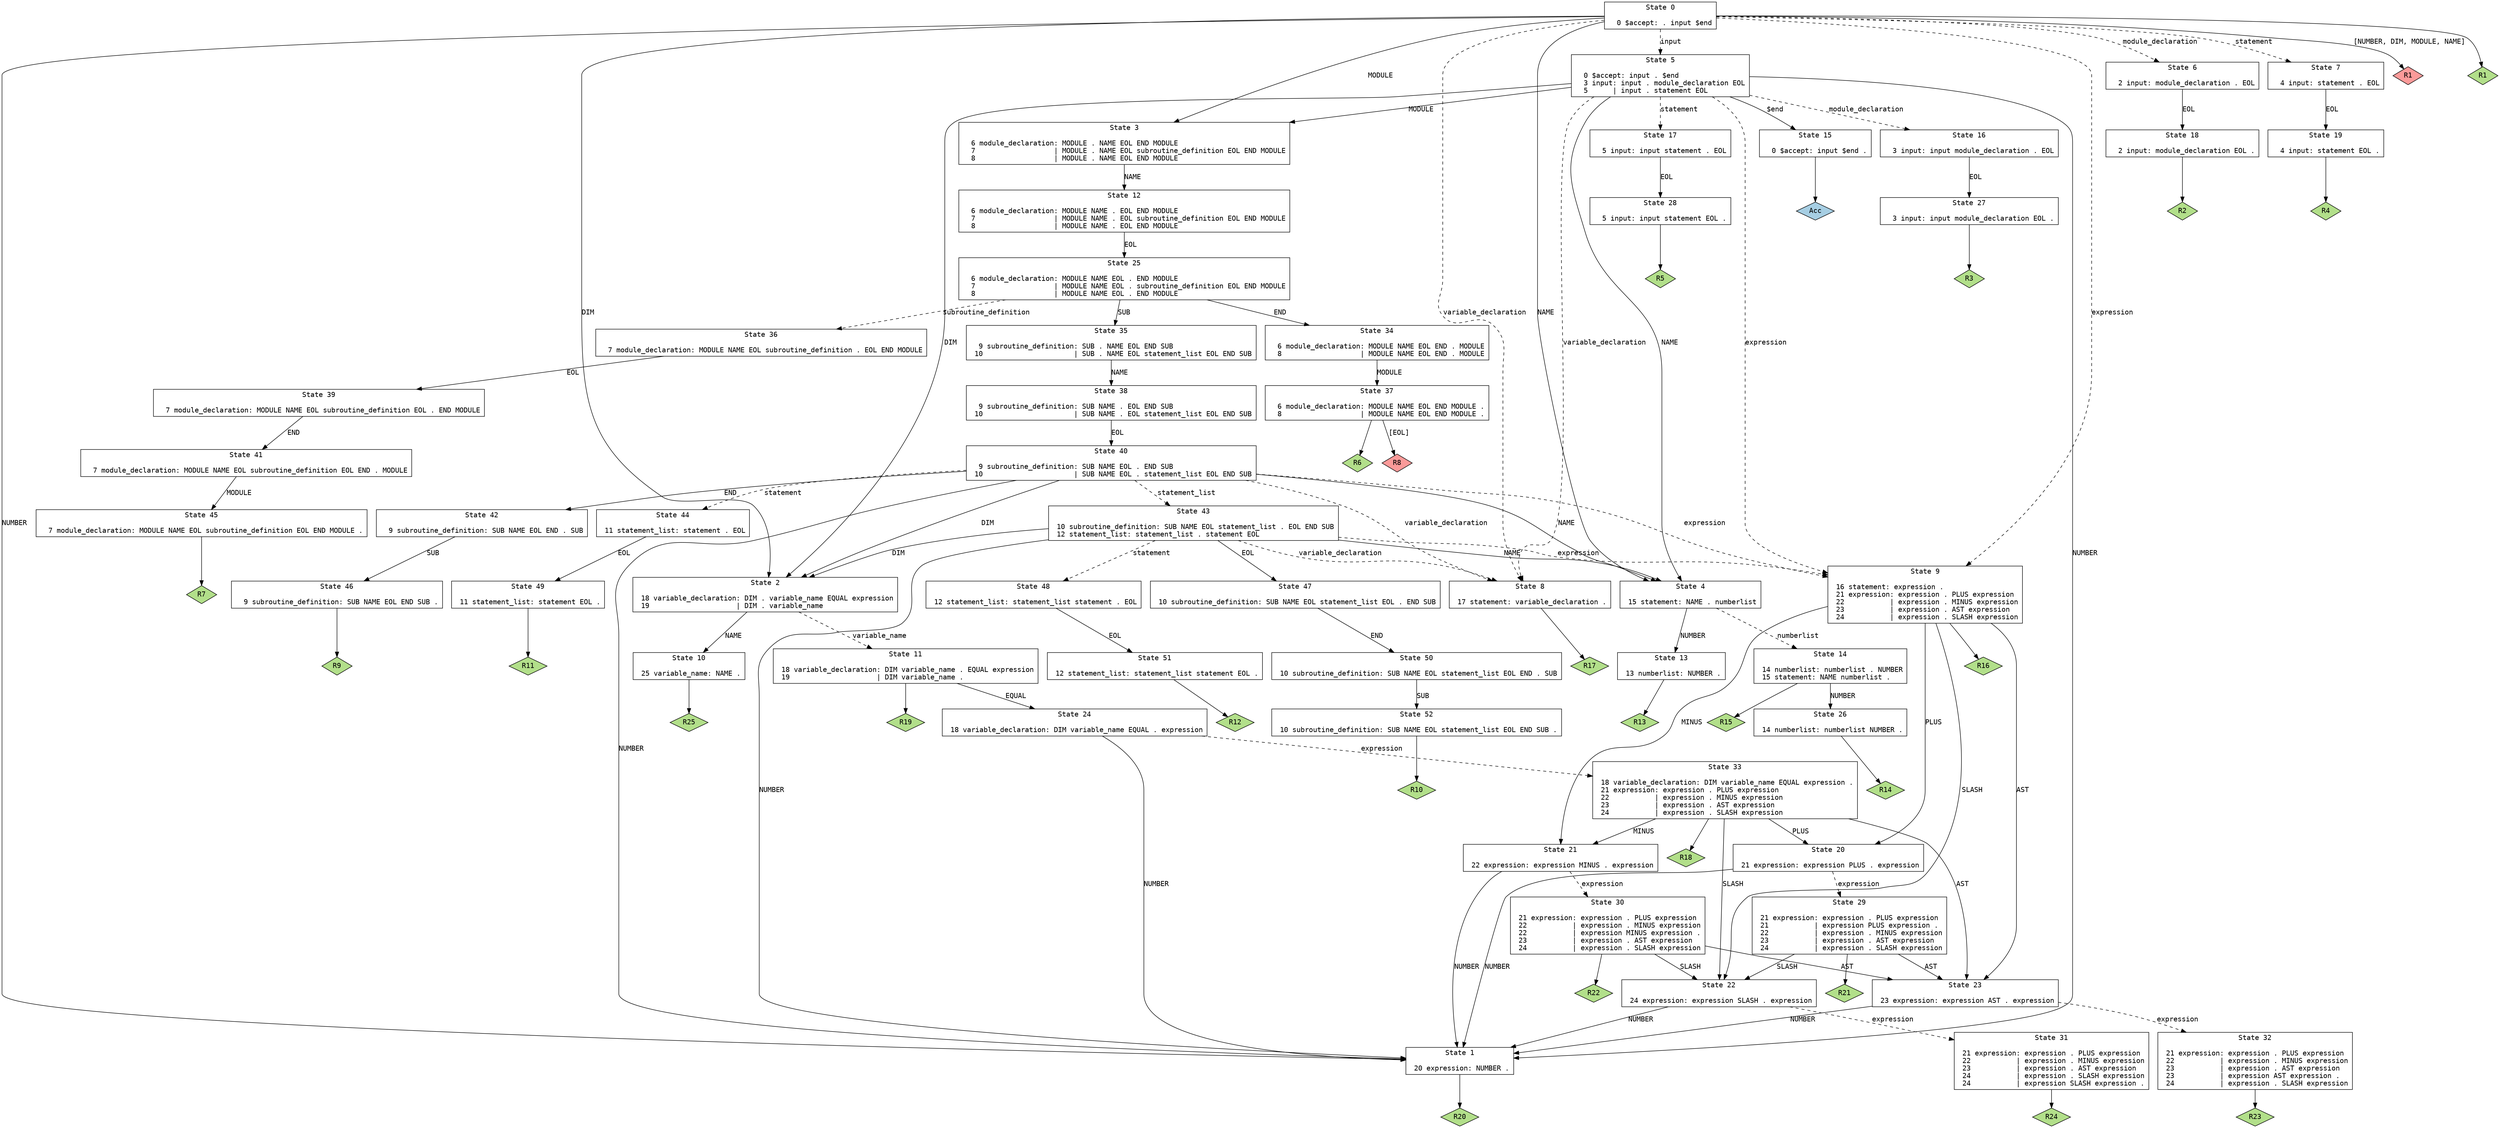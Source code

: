// Generated by bison.
// Report bugs to <http://sourceforge.net/p/winflexbison/tickets>.
// Home page: <http://sourceforge.net/projects/winflexbison/>.

digraph "vba2psm.y"
{
  node [fontname = courier, shape = box, colorscheme = paired6]
  edge [fontname = courier]

  0 [label="State 0\n\l  0 $accept: . input $end\l"]
  0 -> 1 [style=solid label="NUMBER"]
  0 -> 2 [style=solid label="DIM"]
  0 -> 3 [style=solid label="MODULE"]
  0 -> 4 [style=solid label="NAME"]
  0 -> 5 [style=dashed label="input"]
  0 -> 6 [style=dashed label="module_declaration"]
  0 -> 7 [style=dashed label="statement"]
  0 -> 8 [style=dashed label="variable_declaration"]
  0 -> 9 [style=dashed label="expression"]
  0 -> "0R1d" [label="[NUMBER, DIM, MODULE, NAME]", style=solid]
 "0R1d" [label="R1", fillcolor=5, shape=diamond, style=filled]
  0 -> "0R1" [style=solid]
 "0R1" [label="R1", fillcolor=3, shape=diamond, style=filled]
  1 [label="State 1\n\l 20 expression: NUMBER .\l"]
  1 -> "1R20" [style=solid]
 "1R20" [label="R20", fillcolor=3, shape=diamond, style=filled]
  2 [label="State 2\n\l 18 variable_declaration: DIM . variable_name EQUAL expression\l 19                     | DIM . variable_name\l"]
  2 -> 10 [style=solid label="NAME"]
  2 -> 11 [style=dashed label="variable_name"]
  3 [label="State 3\n\l  6 module_declaration: MODULE . NAME EOL END MODULE\l  7                   | MODULE . NAME EOL subroutine_definition EOL END MODULE\l  8                   | MODULE . NAME EOL END MODULE\l"]
  3 -> 12 [style=solid label="NAME"]
  4 [label="State 4\n\l 15 statement: NAME . numberlist\l"]
  4 -> 13 [style=solid label="NUMBER"]
  4 -> 14 [style=dashed label="numberlist"]
  5 [label="State 5\n\l  0 $accept: input . $end\l  3 input: input . module_declaration EOL\l  5      | input . statement EOL\l"]
  5 -> 15 [style=solid label="$end"]
  5 -> 1 [style=solid label="NUMBER"]
  5 -> 2 [style=solid label="DIM"]
  5 -> 3 [style=solid label="MODULE"]
  5 -> 4 [style=solid label="NAME"]
  5 -> 16 [style=dashed label="module_declaration"]
  5 -> 17 [style=dashed label="statement"]
  5 -> 8 [style=dashed label="variable_declaration"]
  5 -> 9 [style=dashed label="expression"]
  6 [label="State 6\n\l  2 input: module_declaration . EOL\l"]
  6 -> 18 [style=solid label="EOL"]
  7 [label="State 7\n\l  4 input: statement . EOL\l"]
  7 -> 19 [style=solid label="EOL"]
  8 [label="State 8\n\l 17 statement: variable_declaration .\l"]
  8 -> "8R17" [style=solid]
 "8R17" [label="R17", fillcolor=3, shape=diamond, style=filled]
  9 [label="State 9\n\l 16 statement: expression .\l 21 expression: expression . PLUS expression\l 22           | expression . MINUS expression\l 23           | expression . AST expression\l 24           | expression . SLASH expression\l"]
  9 -> 20 [style=solid label="PLUS"]
  9 -> 21 [style=solid label="MINUS"]
  9 -> 22 [style=solid label="SLASH"]
  9 -> 23 [style=solid label="AST"]
  9 -> "9R16" [style=solid]
 "9R16" [label="R16", fillcolor=3, shape=diamond, style=filled]
  10 [label="State 10\n\l 25 variable_name: NAME .\l"]
  10 -> "10R25" [style=solid]
 "10R25" [label="R25", fillcolor=3, shape=diamond, style=filled]
  11 [label="State 11\n\l 18 variable_declaration: DIM variable_name . EQUAL expression\l 19                     | DIM variable_name .\l"]
  11 -> 24 [style=solid label="EQUAL"]
  11 -> "11R19" [style=solid]
 "11R19" [label="R19", fillcolor=3, shape=diamond, style=filled]
  12 [label="State 12\n\l  6 module_declaration: MODULE NAME . EOL END MODULE\l  7                   | MODULE NAME . EOL subroutine_definition EOL END MODULE\l  8                   | MODULE NAME . EOL END MODULE\l"]
  12 -> 25 [style=solid label="EOL"]
  13 [label="State 13\n\l 13 numberlist: NUMBER .\l"]
  13 -> "13R13" [style=solid]
 "13R13" [label="R13", fillcolor=3, shape=diamond, style=filled]
  14 [label="State 14\n\l 14 numberlist: numberlist . NUMBER\l 15 statement: NAME numberlist .\l"]
  14 -> 26 [style=solid label="NUMBER"]
  14 -> "14R15" [style=solid]
 "14R15" [label="R15", fillcolor=3, shape=diamond, style=filled]
  15 [label="State 15\n\l  0 $accept: input $end .\l"]
  15 -> "15R0" [style=solid]
 "15R0" [label="Acc", fillcolor=1, shape=diamond, style=filled]
  16 [label="State 16\n\l  3 input: input module_declaration . EOL\l"]
  16 -> 27 [style=solid label="EOL"]
  17 [label="State 17\n\l  5 input: input statement . EOL\l"]
  17 -> 28 [style=solid label="EOL"]
  18 [label="State 18\n\l  2 input: module_declaration EOL .\l"]
  18 -> "18R2" [style=solid]
 "18R2" [label="R2", fillcolor=3, shape=diamond, style=filled]
  19 [label="State 19\n\l  4 input: statement EOL .\l"]
  19 -> "19R4" [style=solid]
 "19R4" [label="R4", fillcolor=3, shape=diamond, style=filled]
  20 [label="State 20\n\l 21 expression: expression PLUS . expression\l"]
  20 -> 1 [style=solid label="NUMBER"]
  20 -> 29 [style=dashed label="expression"]
  21 [label="State 21\n\l 22 expression: expression MINUS . expression\l"]
  21 -> 1 [style=solid label="NUMBER"]
  21 -> 30 [style=dashed label="expression"]
  22 [label="State 22\n\l 24 expression: expression SLASH . expression\l"]
  22 -> 1 [style=solid label="NUMBER"]
  22 -> 31 [style=dashed label="expression"]
  23 [label="State 23\n\l 23 expression: expression AST . expression\l"]
  23 -> 1 [style=solid label="NUMBER"]
  23 -> 32 [style=dashed label="expression"]
  24 [label="State 24\n\l 18 variable_declaration: DIM variable_name EQUAL . expression\l"]
  24 -> 1 [style=solid label="NUMBER"]
  24 -> 33 [style=dashed label="expression"]
  25 [label="State 25\n\l  6 module_declaration: MODULE NAME EOL . END MODULE\l  7                   | MODULE NAME EOL . subroutine_definition EOL END MODULE\l  8                   | MODULE NAME EOL . END MODULE\l"]
  25 -> 34 [style=solid label="END"]
  25 -> 35 [style=solid label="SUB"]
  25 -> 36 [style=dashed label="subroutine_definition"]
  26 [label="State 26\n\l 14 numberlist: numberlist NUMBER .\l"]
  26 -> "26R14" [style=solid]
 "26R14" [label="R14", fillcolor=3, shape=diamond, style=filled]
  27 [label="State 27\n\l  3 input: input module_declaration EOL .\l"]
  27 -> "27R3" [style=solid]
 "27R3" [label="R3", fillcolor=3, shape=diamond, style=filled]
  28 [label="State 28\n\l  5 input: input statement EOL .\l"]
  28 -> "28R5" [style=solid]
 "28R5" [label="R5", fillcolor=3, shape=diamond, style=filled]
  29 [label="State 29\n\l 21 expression: expression . PLUS expression\l 21           | expression PLUS expression .\l 22           | expression . MINUS expression\l 23           | expression . AST expression\l 24           | expression . SLASH expression\l"]
  29 -> 22 [style=solid label="SLASH"]
  29 -> 23 [style=solid label="AST"]
  29 -> "29R21" [style=solid]
 "29R21" [label="R21", fillcolor=3, shape=diamond, style=filled]
  30 [label="State 30\n\l 21 expression: expression . PLUS expression\l 22           | expression . MINUS expression\l 22           | expression MINUS expression .\l 23           | expression . AST expression\l 24           | expression . SLASH expression\l"]
  30 -> 22 [style=solid label="SLASH"]
  30 -> 23 [style=solid label="AST"]
  30 -> "30R22" [style=solid]
 "30R22" [label="R22", fillcolor=3, shape=diamond, style=filled]
  31 [label="State 31\n\l 21 expression: expression . PLUS expression\l 22           | expression . MINUS expression\l 23           | expression . AST expression\l 24           | expression . SLASH expression\l 24           | expression SLASH expression .\l"]
  31 -> "31R24" [style=solid]
 "31R24" [label="R24", fillcolor=3, shape=diamond, style=filled]
  32 [label="State 32\n\l 21 expression: expression . PLUS expression\l 22           | expression . MINUS expression\l 23           | expression . AST expression\l 23           | expression AST expression .\l 24           | expression . SLASH expression\l"]
  32 -> "32R23" [style=solid]
 "32R23" [label="R23", fillcolor=3, shape=diamond, style=filled]
  33 [label="State 33\n\l 18 variable_declaration: DIM variable_name EQUAL expression .\l 21 expression: expression . PLUS expression\l 22           | expression . MINUS expression\l 23           | expression . AST expression\l 24           | expression . SLASH expression\l"]
  33 -> 20 [style=solid label="PLUS"]
  33 -> 21 [style=solid label="MINUS"]
  33 -> 22 [style=solid label="SLASH"]
  33 -> 23 [style=solid label="AST"]
  33 -> "33R18" [style=solid]
 "33R18" [label="R18", fillcolor=3, shape=diamond, style=filled]
  34 [label="State 34\n\l  6 module_declaration: MODULE NAME EOL END . MODULE\l  8                   | MODULE NAME EOL END . MODULE\l"]
  34 -> 37 [style=solid label="MODULE"]
  35 [label="State 35\n\l  9 subroutine_definition: SUB . NAME EOL END SUB\l 10                      | SUB . NAME EOL statement_list EOL END SUB\l"]
  35 -> 38 [style=solid label="NAME"]
  36 [label="State 36\n\l  7 module_declaration: MODULE NAME EOL subroutine_definition . EOL END MODULE\l"]
  36 -> 39 [style=solid label="EOL"]
  37 [label="State 37\n\l  6 module_declaration: MODULE NAME EOL END MODULE .\l  8                   | MODULE NAME EOL END MODULE .\l"]
  37 -> "37R6" [style=solid]
 "37R6" [label="R6", fillcolor=3, shape=diamond, style=filled]
  37 -> "37R8d" [label="[EOL]", style=solid]
 "37R8d" [label="R8", fillcolor=5, shape=diamond, style=filled]
  38 [label="State 38\n\l  9 subroutine_definition: SUB NAME . EOL END SUB\l 10                      | SUB NAME . EOL statement_list EOL END SUB\l"]
  38 -> 40 [style=solid label="EOL"]
  39 [label="State 39\n\l  7 module_declaration: MODULE NAME EOL subroutine_definition EOL . END MODULE\l"]
  39 -> 41 [style=solid label="END"]
  40 [label="State 40\n\l  9 subroutine_definition: SUB NAME EOL . END SUB\l 10                      | SUB NAME EOL . statement_list EOL END SUB\l"]
  40 -> 1 [style=solid label="NUMBER"]
  40 -> 2 [style=solid label="DIM"]
  40 -> 42 [style=solid label="END"]
  40 -> 4 [style=solid label="NAME"]
  40 -> 43 [style=dashed label="statement_list"]
  40 -> 44 [style=dashed label="statement"]
  40 -> 8 [style=dashed label="variable_declaration"]
  40 -> 9 [style=dashed label="expression"]
  41 [label="State 41\n\l  7 module_declaration: MODULE NAME EOL subroutine_definition EOL END . MODULE\l"]
  41 -> 45 [style=solid label="MODULE"]
  42 [label="State 42\n\l  9 subroutine_definition: SUB NAME EOL END . SUB\l"]
  42 -> 46 [style=solid label="SUB"]
  43 [label="State 43\n\l 10 subroutine_definition: SUB NAME EOL statement_list . EOL END SUB\l 12 statement_list: statement_list . statement EOL\l"]
  43 -> 1 [style=solid label="NUMBER"]
  43 -> 47 [style=solid label="EOL"]
  43 -> 2 [style=solid label="DIM"]
  43 -> 4 [style=solid label="NAME"]
  43 -> 48 [style=dashed label="statement"]
  43 -> 8 [style=dashed label="variable_declaration"]
  43 -> 9 [style=dashed label="expression"]
  44 [label="State 44\n\l 11 statement_list: statement . EOL\l"]
  44 -> 49 [style=solid label="EOL"]
  45 [label="State 45\n\l  7 module_declaration: MODULE NAME EOL subroutine_definition EOL END MODULE .\l"]
  45 -> "45R7" [style=solid]
 "45R7" [label="R7", fillcolor=3, shape=diamond, style=filled]
  46 [label="State 46\n\l  9 subroutine_definition: SUB NAME EOL END SUB .\l"]
  46 -> "46R9" [style=solid]
 "46R9" [label="R9", fillcolor=3, shape=diamond, style=filled]
  47 [label="State 47\n\l 10 subroutine_definition: SUB NAME EOL statement_list EOL . END SUB\l"]
  47 -> 50 [style=solid label="END"]
  48 [label="State 48\n\l 12 statement_list: statement_list statement . EOL\l"]
  48 -> 51 [style=solid label="EOL"]
  49 [label="State 49\n\l 11 statement_list: statement EOL .\l"]
  49 -> "49R11" [style=solid]
 "49R11" [label="R11", fillcolor=3, shape=diamond, style=filled]
  50 [label="State 50\n\l 10 subroutine_definition: SUB NAME EOL statement_list EOL END . SUB\l"]
  50 -> 52 [style=solid label="SUB"]
  51 [label="State 51\n\l 12 statement_list: statement_list statement EOL .\l"]
  51 -> "51R12" [style=solid]
 "51R12" [label="R12", fillcolor=3, shape=diamond, style=filled]
  52 [label="State 52\n\l 10 subroutine_definition: SUB NAME EOL statement_list EOL END SUB .\l"]
  52 -> "52R10" [style=solid]
 "52R10" [label="R10", fillcolor=3, shape=diamond, style=filled]
}
